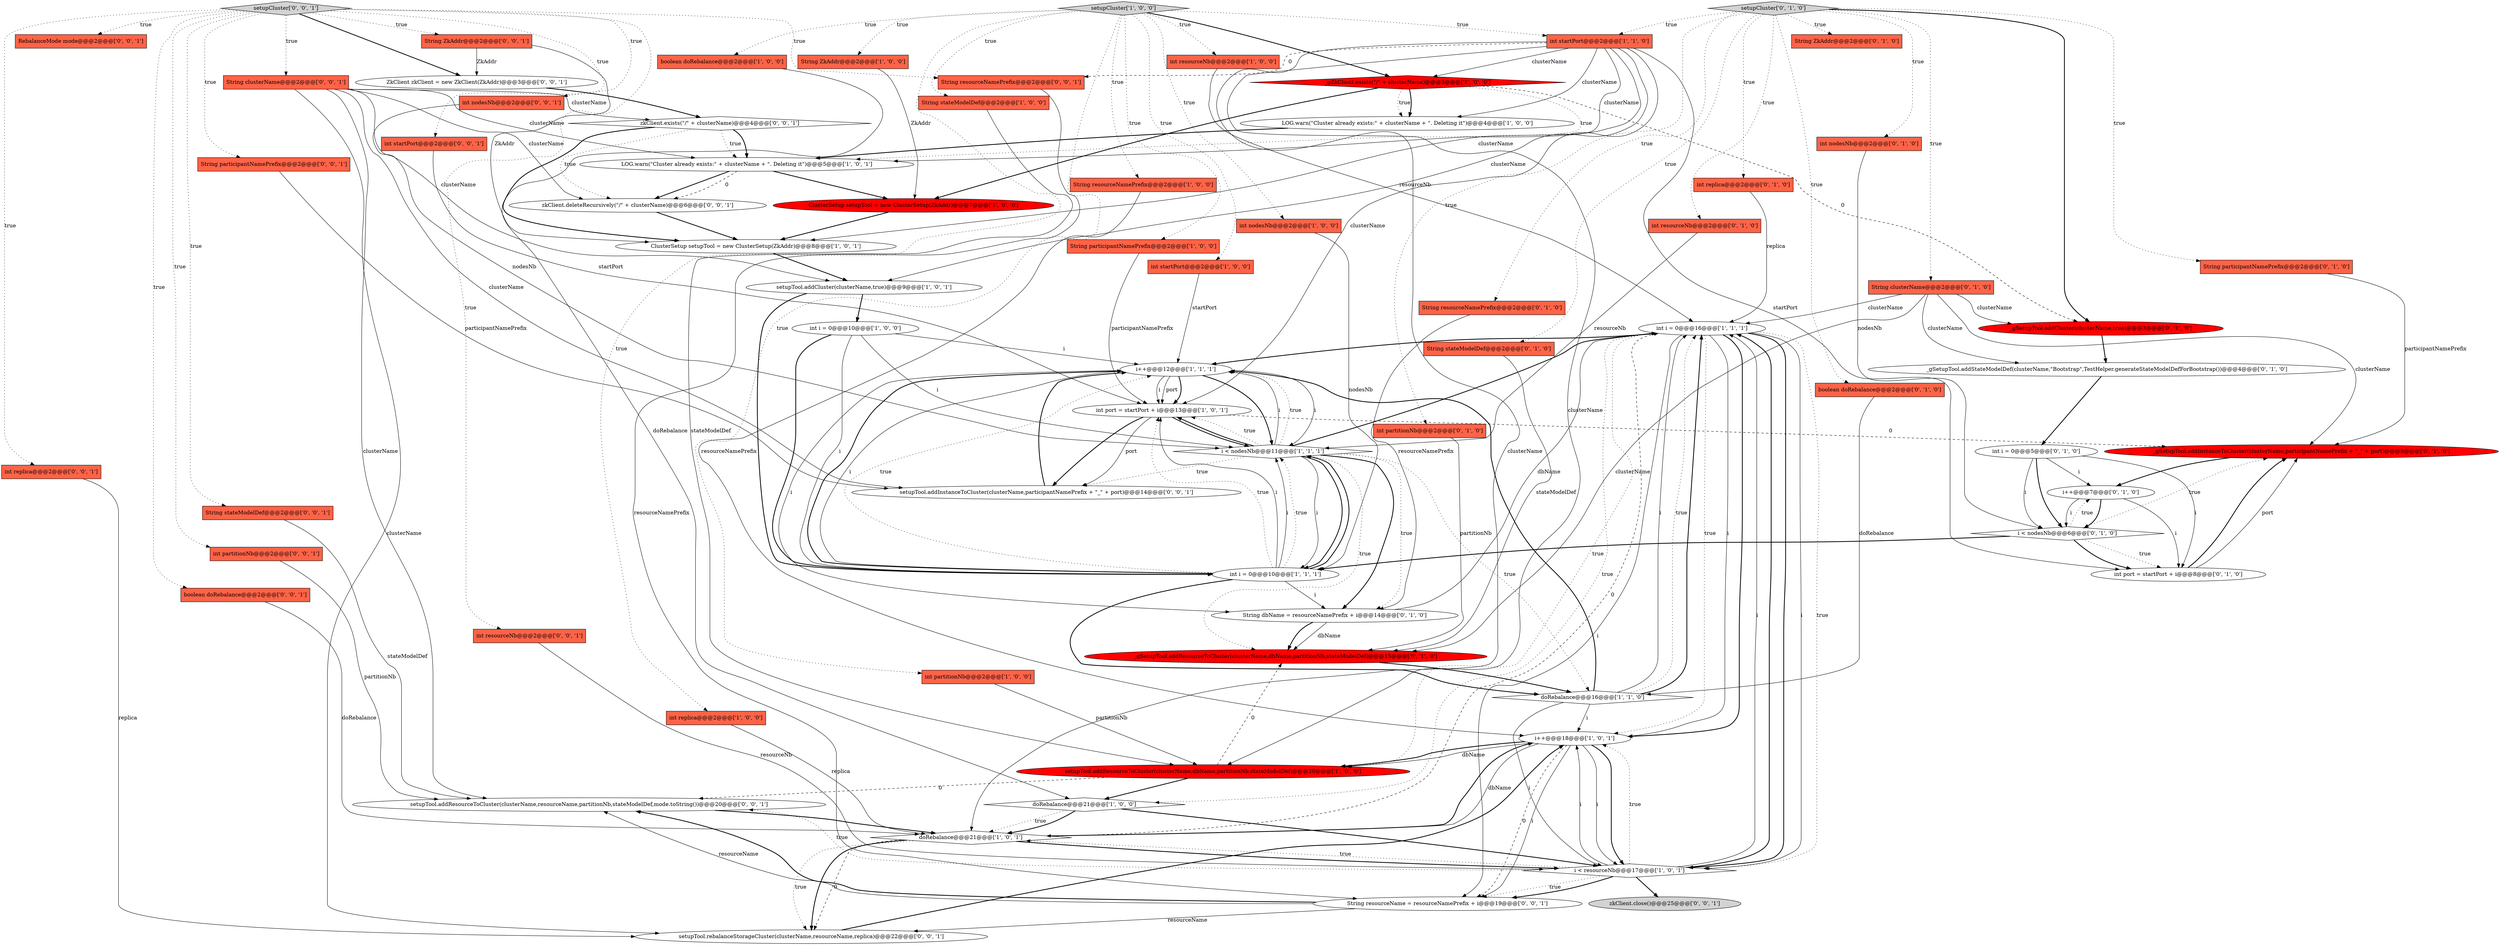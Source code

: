digraph {
20 [style = filled, label = "setupCluster['1', '0', '0']", fillcolor = lightgray, shape = diamond image = "AAA0AAABBB1BBB"];
44 [style = filled, label = "int replica@@@2@@@['0', '1', '0']", fillcolor = tomato, shape = box image = "AAA0AAABBB2BBB"];
68 [style = filled, label = "zkClient.deleteRecursively(\"/\" + clusterName)@@@6@@@['0', '0', '1']", fillcolor = white, shape = ellipse image = "AAA0AAABBB3BBB"];
33 [style = filled, label = "_gSetupTool.addCluster(clusterName,true)@@@3@@@['0', '1', '0']", fillcolor = red, shape = ellipse image = "AAA1AAABBB2BBB"];
0 [style = filled, label = "int resourceNb@@@2@@@['1', '0', '0']", fillcolor = tomato, shape = box image = "AAA0AAABBB1BBB"];
29 [style = filled, label = "ClusterSetup setupTool = new ClusterSetup(ZkAddr)@@@8@@@['1', '0', '1']", fillcolor = white, shape = ellipse image = "AAA0AAABBB1BBB"];
3 [style = filled, label = "int i = 0@@@10@@@['1', '1', '1']", fillcolor = white, shape = ellipse image = "AAA0AAABBB1BBB"];
26 [style = filled, label = "int startPort@@@2@@@['1', '0', '0']", fillcolor = tomato, shape = box image = "AAA0AAABBB1BBB"];
70 [style = filled, label = "setupTool.addResourceToCluster(clusterName,resourceName,partitionNb,stateModelDef,mode.toString())@@@20@@@['0', '0', '1']", fillcolor = white, shape = ellipse image = "AAA0AAABBB3BBB"];
19 [style = filled, label = "i++@@@12@@@['1', '1', '1']", fillcolor = white, shape = ellipse image = "AAA0AAABBB1BBB"];
17 [style = filled, label = "setupTool.addResourceToCluster(clusterName,dbName,partitionNb,stateModelDef)@@@20@@@['1', '0', '0']", fillcolor = red, shape = ellipse image = "AAA1AAABBB1BBB"];
67 [style = filled, label = "setupTool.addInstanceToCluster(clusterName,participantNamePrefix + \"_\" + port)@@@14@@@['0', '0', '1']", fillcolor = white, shape = ellipse image = "AAA0AAABBB3BBB"];
10 [style = filled, label = "String participantNamePrefix@@@2@@@['1', '0', '0']", fillcolor = tomato, shape = box image = "AAA0AAABBB1BBB"];
11 [style = filled, label = "int port = startPort + i@@@13@@@['1', '0', '1']", fillcolor = white, shape = ellipse image = "AAA0AAABBB1BBB"];
9 [style = filled, label = "int i = 0@@@16@@@['1', '1', '1']", fillcolor = white, shape = ellipse image = "AAA0AAABBB1BBB"];
21 [style = filled, label = "int nodesNb@@@2@@@['1', '0', '0']", fillcolor = tomato, shape = box image = "AAA0AAABBB1BBB"];
51 [style = filled, label = "int nodesNb@@@2@@@['0', '0', '1']", fillcolor = tomato, shape = box image = "AAA0AAABBB3BBB"];
7 [style = filled, label = "i < resourceNb@@@17@@@['1', '0', '1']", fillcolor = white, shape = diamond image = "AAA0AAABBB1BBB"];
53 [style = filled, label = "int replica@@@2@@@['0', '0', '1']", fillcolor = tomato, shape = box image = "AAA0AAABBB3BBB"];
47 [style = filled, label = "int resourceNb@@@2@@@['0', '1', '0']", fillcolor = tomato, shape = box image = "AAA0AAABBB2BBB"];
57 [style = filled, label = "RebalanceMode mode@@@2@@@['0', '0', '1']", fillcolor = tomato, shape = box image = "AAA0AAABBB3BBB"];
18 [style = filled, label = "doRebalance@@@21@@@['1', '0', '0']", fillcolor = white, shape = diamond image = "AAA0AAABBB1BBB"];
14 [style = filled, label = "ClusterSetup setupTool = new ClusterSetup(ZkAddr)@@@7@@@['1', '0', '0']", fillcolor = red, shape = ellipse image = "AAA1AAABBB1BBB"];
66 [style = filled, label = "String resourceName = resourceNamePrefix + i@@@19@@@['0', '0', '1']", fillcolor = white, shape = ellipse image = "AAA0AAABBB3BBB"];
48 [style = filled, label = "String participantNamePrefix@@@2@@@['0', '1', '0']", fillcolor = tomato, shape = box image = "AAA0AAABBB2BBB"];
25 [style = filled, label = "String stateModelDef@@@2@@@['1', '0', '0']", fillcolor = tomato, shape = box image = "AAA0AAABBB1BBB"];
60 [style = filled, label = "setupTool.rebalanceStorageCluster(clusterName,resourceName,replica)@@@22@@@['0', '0', '1']", fillcolor = white, shape = ellipse image = "AAA0AAABBB3BBB"];
1 [style = filled, label = "LOG.warn(\"Cluster already exists:\" + clusterName + \". Deleting it\")@@@5@@@['1', '0', '1']", fillcolor = white, shape = ellipse image = "AAA0AAABBB1BBB"];
38 [style = filled, label = "String resourceNamePrefix@@@2@@@['0', '1', '0']", fillcolor = tomato, shape = box image = "AAA0AAABBB2BBB"];
5 [style = filled, label = "int replica@@@2@@@['1', '0', '0']", fillcolor = tomato, shape = box image = "AAA0AAABBB1BBB"];
22 [style = filled, label = "i++@@@18@@@['1', '0', '1']", fillcolor = white, shape = ellipse image = "AAA0AAABBB1BBB"];
50 [style = filled, label = "int startPort@@@2@@@['0', '0', '1']", fillcolor = tomato, shape = box image = "AAA0AAABBB3BBB"];
52 [style = filled, label = "String stateModelDef@@@2@@@['0', '0', '1']", fillcolor = tomato, shape = box image = "AAA0AAABBB3BBB"];
36 [style = filled, label = "_gSetupTool.addResourceToCluster(clusterName,dbName,partitionNb,stateModelDef)@@@15@@@['0', '1', '0']", fillcolor = red, shape = ellipse image = "AAA1AAABBB2BBB"];
69 [style = filled, label = "String resourceNamePrefix@@@2@@@['0', '0', '1']", fillcolor = tomato, shape = box image = "AAA0AAABBB3BBB"];
49 [style = filled, label = "String ZkAddr@@@2@@@['0', '1', '0']", fillcolor = tomato, shape = box image = "AAA0AAABBB2BBB"];
54 [style = filled, label = "ZkClient zkClient = new ZkClient(ZkAddr)@@@3@@@['0', '0', '1']", fillcolor = white, shape = ellipse image = "AAA0AAABBB3BBB"];
40 [style = filled, label = "String clusterName@@@2@@@['0', '1', '0']", fillcolor = tomato, shape = box image = "AAA0AAABBB2BBB"];
28 [style = filled, label = "int startPort@@@2@@@['1', '1', '0']", fillcolor = tomato, shape = box image = "AAA0AAABBB1BBB"];
56 [style = filled, label = "String ZkAddr@@@2@@@['0', '0', '1']", fillcolor = tomato, shape = box image = "AAA0AAABBB3BBB"];
45 [style = filled, label = "int i = 0@@@5@@@['0', '1', '0']", fillcolor = white, shape = ellipse image = "AAA0AAABBB2BBB"];
24 [style = filled, label = "boolean doRebalance@@@2@@@['1', '0', '0']", fillcolor = tomato, shape = box image = "AAA0AAABBB1BBB"];
61 [style = filled, label = "zkClient.close()@@@25@@@['0', '0', '1']", fillcolor = lightgray, shape = ellipse image = "AAA0AAABBB3BBB"];
13 [style = filled, label = "setupTool.addCluster(clusterName,true)@@@9@@@['1', '0', '1']", fillcolor = white, shape = ellipse image = "AAA0AAABBB1BBB"];
63 [style = filled, label = "String clusterName@@@2@@@['0', '0', '1']", fillcolor = tomato, shape = box image = "AAA0AAABBB3BBB"];
64 [style = filled, label = "setupCluster['0', '0', '1']", fillcolor = lightgray, shape = diamond image = "AAA0AAABBB3BBB"];
65 [style = filled, label = "String participantNamePrefix@@@2@@@['0', '0', '1']", fillcolor = tomato, shape = box image = "AAA0AAABBB3BBB"];
16 [style = filled, label = "_gZkClient.exists(\"/\" + clusterName)@@@3@@@['1', '0', '0']", fillcolor = red, shape = diamond image = "AAA1AAABBB1BBB"];
4 [style = filled, label = "i < nodesNb@@@11@@@['1', '1', '1']", fillcolor = white, shape = diamond image = "AAA0AAABBB1BBB"];
59 [style = filled, label = "int partitionNb@@@2@@@['0', '0', '1']", fillcolor = tomato, shape = box image = "AAA0AAABBB3BBB"];
6 [style = filled, label = "doRebalance@@@16@@@['1', '1', '0']", fillcolor = white, shape = diamond image = "AAA0AAABBB1BBB"];
35 [style = filled, label = "String stateModelDef@@@2@@@['0', '1', '0']", fillcolor = tomato, shape = box image = "AAA0AAABBB2BBB"];
34 [style = filled, label = "_gSetupTool.addInstanceToCluster(clusterName,participantNamePrefix + \"_\" + port)@@@9@@@['0', '1', '0']", fillcolor = red, shape = ellipse image = "AAA1AAABBB2BBB"];
15 [style = filled, label = "int i = 0@@@10@@@['1', '0', '0']", fillcolor = white, shape = ellipse image = "AAA0AAABBB1BBB"];
23 [style = filled, label = "doRebalance@@@21@@@['1', '0', '1']", fillcolor = white, shape = diamond image = "AAA0AAABBB1BBB"];
27 [style = filled, label = "int partitionNb@@@2@@@['1', '0', '0']", fillcolor = tomato, shape = box image = "AAA0AAABBB1BBB"];
32 [style = filled, label = "boolean doRebalance@@@2@@@['0', '1', '0']", fillcolor = tomato, shape = box image = "AAA0AAABBB2BBB"];
8 [style = filled, label = "String resourceNamePrefix@@@2@@@['1', '0', '0']", fillcolor = tomato, shape = box image = "AAA0AAABBB1BBB"];
37 [style = filled, label = "String dbName = resourceNamePrefix + i@@@14@@@['0', '1', '0']", fillcolor = white, shape = ellipse image = "AAA0AAABBB2BBB"];
58 [style = filled, label = "zkClient.exists(\"/\" + clusterName)@@@4@@@['0', '0', '1']", fillcolor = white, shape = diamond image = "AAA0AAABBB3BBB"];
30 [style = filled, label = "_gSetupTool.addStateModelDef(clusterName,\"Bootstrap\",TestHelper.generateStateModelDefForBootstrap())@@@4@@@['0', '1', '0']", fillcolor = white, shape = ellipse image = "AAA0AAABBB2BBB"];
62 [style = filled, label = "boolean doRebalance@@@2@@@['0', '0', '1']", fillcolor = tomato, shape = box image = "AAA0AAABBB3BBB"];
31 [style = filled, label = "int nodesNb@@@2@@@['0', '1', '0']", fillcolor = tomato, shape = box image = "AAA0AAABBB2BBB"];
39 [style = filled, label = "setupCluster['0', '1', '0']", fillcolor = lightgray, shape = diamond image = "AAA0AAABBB2BBB"];
55 [style = filled, label = "int resourceNb@@@2@@@['0', '0', '1']", fillcolor = tomato, shape = box image = "AAA0AAABBB3BBB"];
12 [style = filled, label = "LOG.warn(\"Cluster already exists:\" + clusterName + \". Deleting it\")@@@4@@@['1', '0', '0']", fillcolor = white, shape = ellipse image = "AAA0AAABBB1BBB"];
46 [style = filled, label = "int port = startPort + i@@@8@@@['0', '1', '0']", fillcolor = white, shape = ellipse image = "AAA0AAABBB2BBB"];
2 [style = filled, label = "String ZkAddr@@@2@@@['1', '0', '0']", fillcolor = tomato, shape = box image = "AAA0AAABBB1BBB"];
42 [style = filled, label = "i++@@@7@@@['0', '1', '0']", fillcolor = white, shape = ellipse image = "AAA0AAABBB2BBB"];
43 [style = filled, label = "i < nodesNb@@@6@@@['0', '1', '0']", fillcolor = white, shape = diamond image = "AAA0AAABBB2BBB"];
41 [style = filled, label = "int partitionNb@@@2@@@['0', '1', '0']", fillcolor = tomato, shape = box image = "AAA0AAABBB2BBB"];
6->9 [style = solid, label="i"];
46->34 [style = bold, label=""];
7->66 [style = dotted, label="true"];
19->37 [style = solid, label="i"];
56->54 [style = solid, label="ZkAddr"];
27->17 [style = solid, label="partitionNb"];
20->0 [style = dotted, label="true"];
28->29 [style = solid, label="clusterName"];
45->42 [style = solid, label="i"];
66->60 [style = solid, label="resourceName"];
31->43 [style = solid, label="nodesNb"];
60->22 [style = bold, label=""];
20->27 [style = dotted, label="true"];
15->4 [style = solid, label="i"];
40->34 [style = solid, label="clusterName"];
39->47 [style = dotted, label="true"];
19->11 [style = bold, label=""];
45->43 [style = solid, label="i"];
9->7 [style = bold, label=""];
28->1 [style = solid, label="clusterName"];
3->4 [style = bold, label=""];
15->19 [style = solid, label="i"];
21->3 [style = solid, label="nodesNb"];
7->9 [style = solid, label="i"];
64->53 [style = dotted, label="true"];
3->4 [style = solid, label="i"];
1->68 [style = bold, label=""];
63->60 [style = solid, label="clusterName"];
7->9 [style = bold, label=""];
40->33 [style = solid, label="clusterName"];
43->3 [style = bold, label=""];
23->22 [style = bold, label=""];
53->60 [style = solid, label="replica"];
20->16 [style = bold, label=""];
45->43 [style = bold, label=""];
3->19 [style = bold, label=""];
43->46 [style = dotted, label="true"];
16->14 [style = bold, label=""];
4->36 [style = dotted, label="true"];
19->11 [style = solid, label="i"];
16->33 [style = dashed, label="0"];
19->11 [style = solid, label="port"];
64->52 [style = dotted, label="true"];
17->36 [style = dashed, label="0"];
37->36 [style = solid, label="dbName"];
67->19 [style = bold, label=""];
18->23 [style = dotted, label="true"];
39->35 [style = dotted, label="true"];
32->6 [style = solid, label="doRebalance"];
64->65 [style = dotted, label="true"];
36->6 [style = bold, label=""];
4->3 [style = bold, label=""];
28->16 [style = solid, label="clusterName"];
58->1 [style = dotted, label="true"];
37->36 [style = bold, label=""];
20->24 [style = dotted, label="true"];
64->62 [style = dotted, label="true"];
22->17 [style = solid, label="dbName"];
20->26 [style = dotted, label="true"];
28->12 [style = solid, label="clusterName"];
37->9 [style = solid, label="dbName"];
34->42 [style = bold, label=""];
63->70 [style = solid, label="clusterName"];
6->7 [style = solid, label="i"];
46->34 [style = solid, label="port"];
5->23 [style = solid, label="replica"];
12->1 [style = bold, label=""];
63->68 [style = solid, label="clusterName"];
22->7 [style = bold, label=""];
40->30 [style = solid, label="clusterName"];
43->46 [style = bold, label=""];
54->58 [style = bold, label=""];
20->5 [style = dotted, label="true"];
23->60 [style = dashed, label="0"];
28->17 [style = solid, label="clusterName"];
7->23 [style = dotted, label="true"];
16->1 [style = dotted, label="true"];
3->37 [style = solid, label="i"];
39->44 [style = dotted, label="true"];
4->19 [style = solid, label="i"];
20->10 [style = dotted, label="true"];
19->4 [style = solid, label="i"];
33->30 [style = bold, label=""];
47->4 [style = solid, label="resourceNb"];
22->17 [style = bold, label=""];
50->11 [style = solid, label="startPort"];
39->40 [style = dotted, label="true"];
6->22 [style = solid, label="i"];
64->50 [style = dotted, label="true"];
23->7 [style = bold, label=""];
13->15 [style = bold, label=""];
68->29 [style = bold, label=""];
1->68 [style = dashed, label="0"];
7->22 [style = dotted, label="true"];
18->7 [style = bold, label=""];
8->22 [style = solid, label="resourceNamePrefix"];
11->67 [style = solid, label="port"];
38->37 [style = solid, label="resourceNamePrefix"];
7->70 [style = dotted, label="true"];
7->66 [style = bold, label=""];
62->23 [style = solid, label="doRebalance"];
9->22 [style = bold, label=""];
39->31 [style = dotted, label="true"];
64->55 [style = dotted, label="true"];
28->13 [style = solid, label="clusterName"];
4->9 [style = bold, label=""];
28->11 [style = solid, label="clusterName"];
58->68 [style = dotted, label="true"];
64->57 [style = dotted, label="true"];
66->70 [style = bold, label=""];
17->70 [style = dashed, label="0"];
20->25 [style = dotted, label="true"];
28->23 [style = solid, label="clusterName"];
18->23 [style = bold, label=""];
35->36 [style = solid, label="stateModelDef"];
63->13 [style = solid, label="clusterName"];
11->34 [style = dashed, label="0"];
3->19 [style = solid, label="i"];
23->9 [style = dashed, label="0"];
39->49 [style = dotted, label="true"];
10->11 [style = solid, label="participantNamePrefix"];
11->4 [style = bold, label=""];
44->9 [style = solid, label="replica"];
4->11 [style = dotted, label="true"];
3->6 [style = bold, label=""];
42->46 [style = solid, label="i"];
4->3 [style = solid, label="i"];
63->67 [style = solid, label="clusterName"];
15->3 [style = bold, label=""];
52->70 [style = solid, label="stateModelDef"];
39->33 [style = bold, label=""];
11->67 [style = bold, label=""];
64->56 [style = dotted, label="true"];
58->1 [style = bold, label=""];
63->1 [style = solid, label="clusterName"];
4->37 [style = dotted, label="true"];
56->29 [style = solid, label="ZkAddr"];
59->70 [style = solid, label="partitionNb"];
63->58 [style = solid, label="clusterName"];
6->9 [style = dotted, label="true"];
39->48 [style = dotted, label="true"];
65->67 [style = solid, label="participantNamePrefix"];
14->29 [style = bold, label=""];
66->70 [style = solid, label="resourceName"];
48->34 [style = solid, label="participantNamePrefix"];
9->19 [style = bold, label=""];
9->7 [style = solid, label="i"];
9->7 [style = dotted, label="true"];
9->22 [style = dotted, label="true"];
64->51 [style = dotted, label="true"];
4->19 [style = dotted, label="true"];
22->23 [style = solid, label="dbName"];
4->6 [style = dotted, label="true"];
3->11 [style = dotted, label="true"];
26->19 [style = solid, label="startPort"];
24->18 [style = solid, label="doRebalance"];
16->12 [style = dotted, label="true"];
42->43 [style = bold, label=""];
9->22 [style = solid, label="i"];
7->22 [style = solid, label="i"];
2->14 [style = solid, label="ZkAddr"];
51->4 [style = solid, label="nodesNb"];
20->8 [style = dotted, label="true"];
9->17 [style = dotted, label="true"];
39->38 [style = dotted, label="true"];
9->66 [style = solid, label="i"];
3->4 [style = dotted, label="true"];
69->66 [style = solid, label="resourceNamePrefix"];
20->21 [style = dotted, label="true"];
6->19 [style = bold, label=""];
64->54 [style = bold, label=""];
43->42 [style = dotted, label="true"];
43->34 [style = dotted, label="true"];
45->46 [style = solid, label="i"];
23->60 [style = dotted, label="true"];
23->60 [style = bold, label=""];
15->3 [style = solid, label="i"];
40->9 [style = solid, label="clusterName"];
55->7 [style = solid, label="resourceNb"];
4->67 [style = dotted, label="true"];
22->66 [style = dashed, label="0"];
3->19 [style = dotted, label="true"];
4->37 [style = bold, label=""];
39->32 [style = dotted, label="true"];
28->46 [style = solid, label="startPort"];
25->17 [style = solid, label="stateModelDef"];
20->28 [style = dotted, label="true"];
64->59 [style = dotted, label="true"];
58->29 [style = bold, label=""];
13->3 [style = bold, label=""];
70->23 [style = bold, label=""];
39->41 [style = dotted, label="true"];
64->69 [style = dotted, label="true"];
28->69 [style = dashed, label="0"];
9->18 [style = dotted, label="true"];
20->2 [style = dotted, label="true"];
39->28 [style = dotted, label="true"];
3->11 [style = solid, label="i"];
1->14 [style = bold, label=""];
19->4 [style = bold, label=""];
7->61 [style = bold, label=""];
41->36 [style = solid, label="partitionNb"];
64->63 [style = dotted, label="true"];
22->7 [style = solid, label="i"];
0->9 [style = solid, label="resourceNb"];
6->9 [style = bold, label=""];
4->11 [style = bold, label=""];
22->66 [style = solid, label="i"];
16->12 [style = bold, label=""];
42->43 [style = solid, label="i"];
17->18 [style = bold, label=""];
30->45 [style = bold, label=""];
40->36 [style = solid, label="clusterName"];
29->13 [style = bold, label=""];
}
